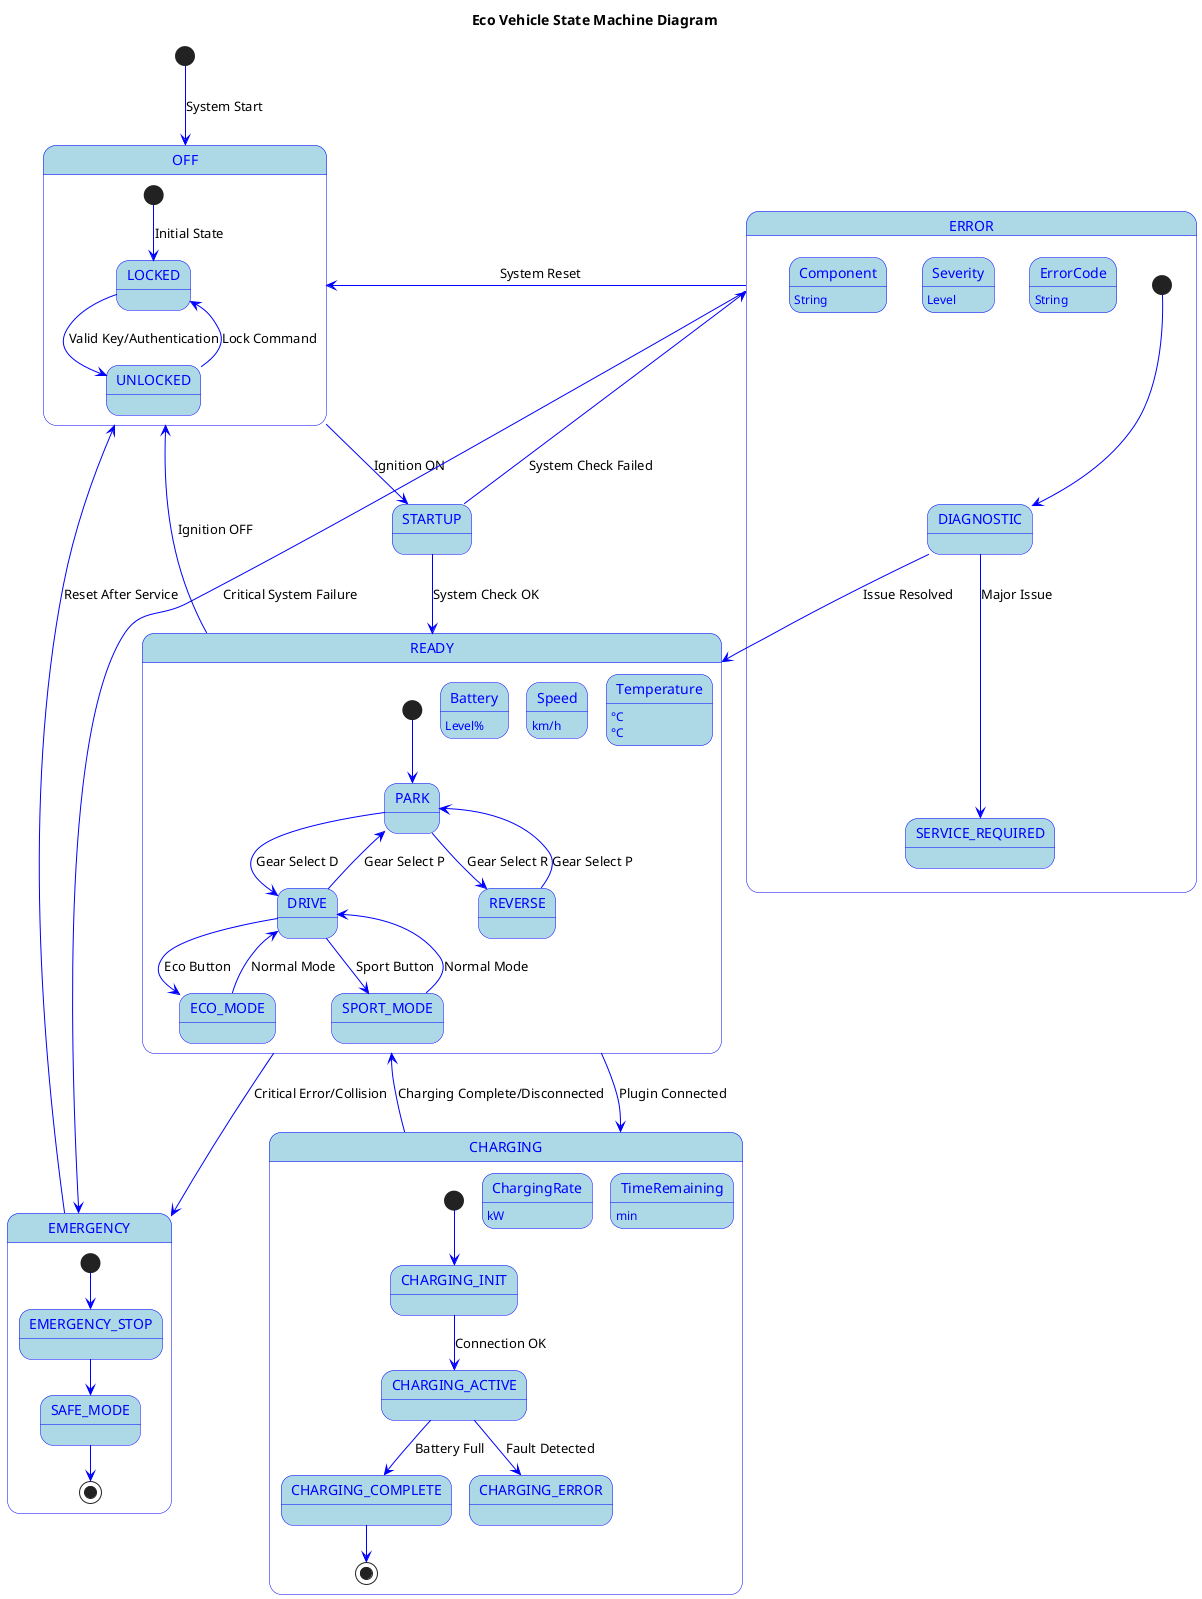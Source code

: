@startuml Vehicle State Machine

skinparam state {
    BackgroundColor LightBlue
    BorderColor Blue
    ArrowColor Blue
    FontName Arial
    AttributeFontColor Blue
}

title Eco Vehicle State Machine Diagram

[*] --> OFF : System Start

state OFF {
    [*] --> LOCKED : Initial State
    LOCKED --> UNLOCKED : Valid Key/Authentication
    UNLOCKED --> LOCKED : Lock Command
}

OFF --> STARTUP : Ignition ON
STARTUP --> READY : System Check OK
STARTUP --> ERROR : System Check Failed

state READY {
    [*] --> PARK
    
    PARK --> DRIVE : Gear Select D
    PARK --> REVERSE : Gear Select R
    
    DRIVE --> PARK : Gear Select P
    DRIVE --> ECO_MODE : Eco Button
    DRIVE --> SPORT_MODE : Sport Button
    
    ECO_MODE --> DRIVE : Normal Mode
    SPORT_MODE --> DRIVE : Normal Mode
    
    REVERSE --> PARK : Gear Select P
}

state ERROR {
    [*] --> DIAGNOSTIC
    DIAGNOSTIC --> SERVICE_REQUIRED : Major Issue
    DIAGNOSTIC --> READY : Issue Resolved
}

state "CHARGING" as CHARGING {
    [*] --> CHARGING_INIT
    CHARGING_INIT --> CHARGING_ACTIVE : Connection OK
    CHARGING_ACTIVE --> CHARGING_COMPLETE : Battery Full
    CHARGING_ACTIVE --> CHARGING_ERROR : Fault Detected
    CHARGING_COMPLETE --> [*]
}

READY --> CHARGING : Plugin Connected
CHARGING --> READY : Charging Complete/Disconnected

state EMERGENCY {
    [*] --> EMERGENCY_STOP
    EMERGENCY_STOP --> SAFE_MODE
    SAFE_MODE --> [*]
}

READY --> EMERGENCY : Critical Error/Collision
ERROR --> EMERGENCY : Critical System Failure

' Transitions back to OFF
READY --> OFF : Ignition OFF
ERROR --> OFF : System Reset
EMERGENCY --> OFF : Reset After Service

' Additional state attributes
state READY {
    Battery : Level%
    Speed : km/h
    Temperature : °C
}

state CHARGING {
    ChargingRate : kW
    TimeRemaining : min
    Temperature : °C
}

state ERROR {
    ErrorCode : String
    Severity : Level
    Component : String
}

@enduml
